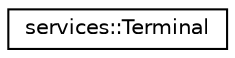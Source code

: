 digraph "Graphical Class Hierarchy"
{
 // INTERACTIVE_SVG=YES
  edge [fontname="Helvetica",fontsize="10",labelfontname="Helvetica",labelfontsize="10"];
  node [fontname="Helvetica",fontsize="10",shape=record];
  rankdir="LR";
  Node0 [label="services::Terminal",height=0.2,width=0.4,color="black", fillcolor="white", style="filled",URL="$da/d5e/classservices_1_1_terminal.html"];
}
